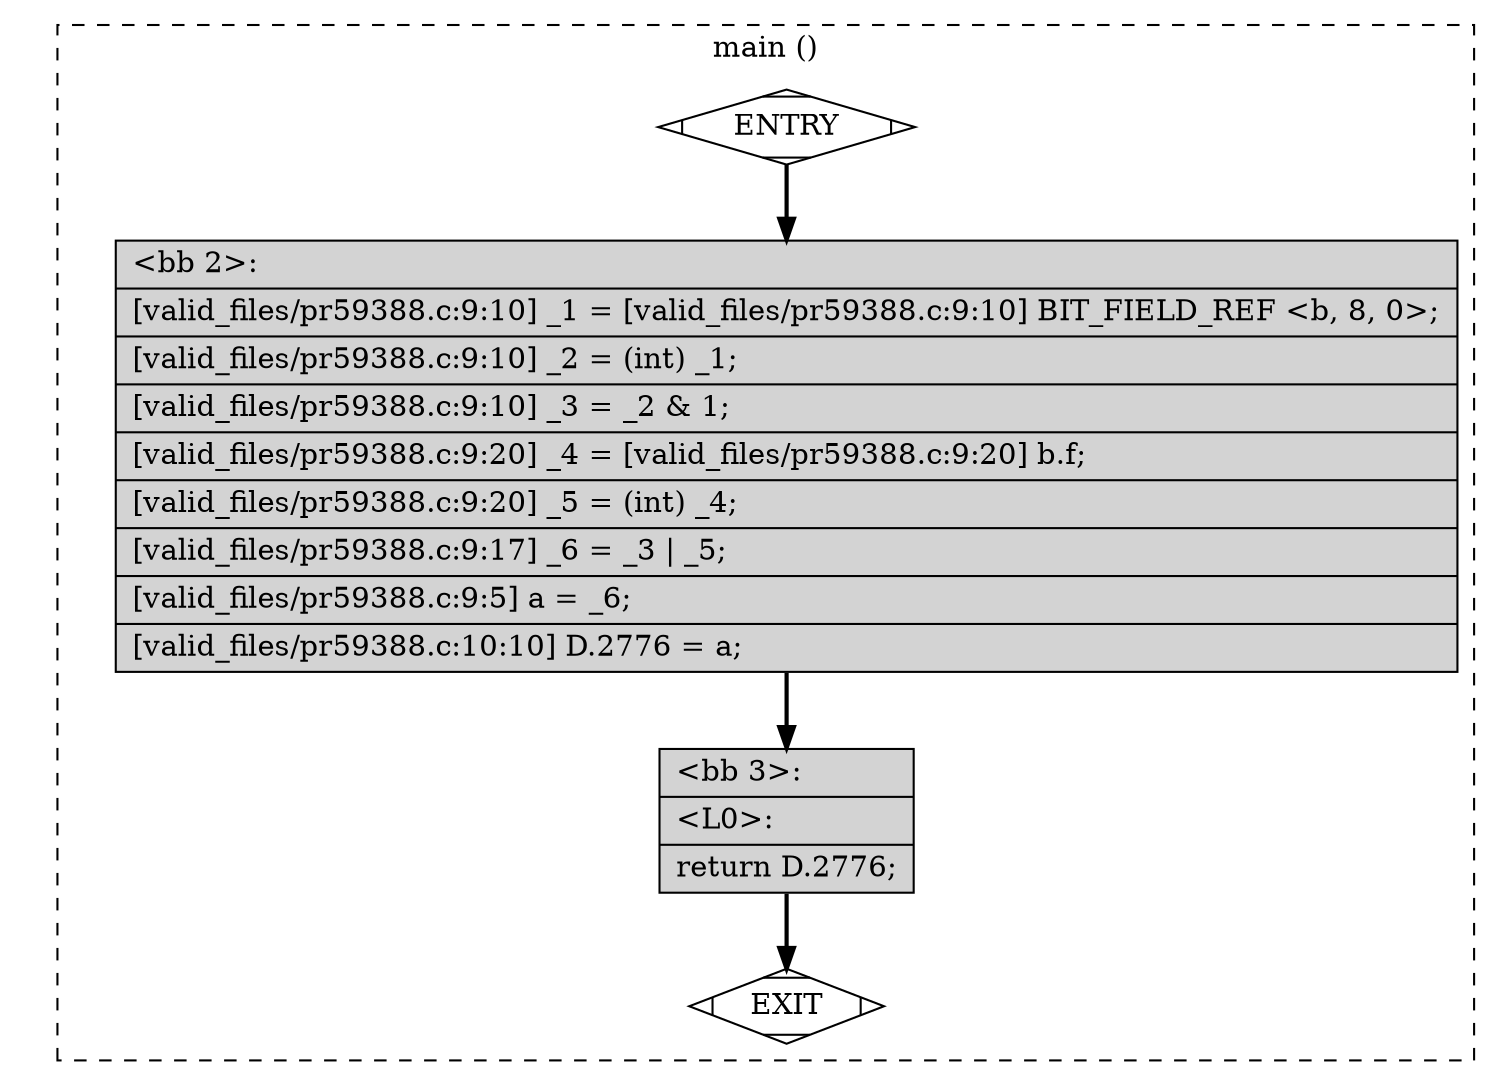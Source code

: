 digraph "a-pr59388.c.015t.cfg" {
overlap=false;
subgraph "cluster_main" {
	style="dashed";
	color="black";
	label="main ()";
	fn_0_basic_block_0 [shape=Mdiamond,style=filled,fillcolor=white,label="ENTRY"];

	fn_0_basic_block_1 [shape=Mdiamond,style=filled,fillcolor=white,label="EXIT"];

	fn_0_basic_block_2 [shape=record,style=filled,fillcolor=lightgrey,label="{\<bb\ 2\>:\l\
|[valid_files/pr59388.c:9:10]\ _1\ =\ [valid_files/pr59388.c:9:10]\ BIT_FIELD_REF\ \<b,\ 8,\ 0\>;\l\
|[valid_files/pr59388.c:9:10]\ _2\ =\ (int)\ _1;\l\
|[valid_files/pr59388.c:9:10]\ _3\ =\ _2\ &\ 1;\l\
|[valid_files/pr59388.c:9:20]\ _4\ =\ [valid_files/pr59388.c:9:20]\ b.f;\l\
|[valid_files/pr59388.c:9:20]\ _5\ =\ (int)\ _4;\l\
|[valid_files/pr59388.c:9:17]\ _6\ =\ _3\ \|\ _5;\l\
|[valid_files/pr59388.c:9:5]\ a\ =\ _6;\l\
|[valid_files/pr59388.c:10:10]\ D.2776\ =\ a;\l\
}"];

	fn_0_basic_block_3 [shape=record,style=filled,fillcolor=lightgrey,label="{\<bb\ 3\>:\l\
|\<L0\>:\l\
|return\ D.2776;\l\
}"];

	fn_0_basic_block_0:s -> fn_0_basic_block_2:n [style="solid,bold",color=black,weight=100,constraint=true];
	fn_0_basic_block_2:s -> fn_0_basic_block_3:n [style="solid,bold",color=black,weight=100,constraint=true];
	fn_0_basic_block_3:s -> fn_0_basic_block_1:n [style="solid,bold",color=black,weight=10,constraint=true];
	fn_0_basic_block_0:s -> fn_0_basic_block_1:n [style="invis",constraint=true];
}
}
